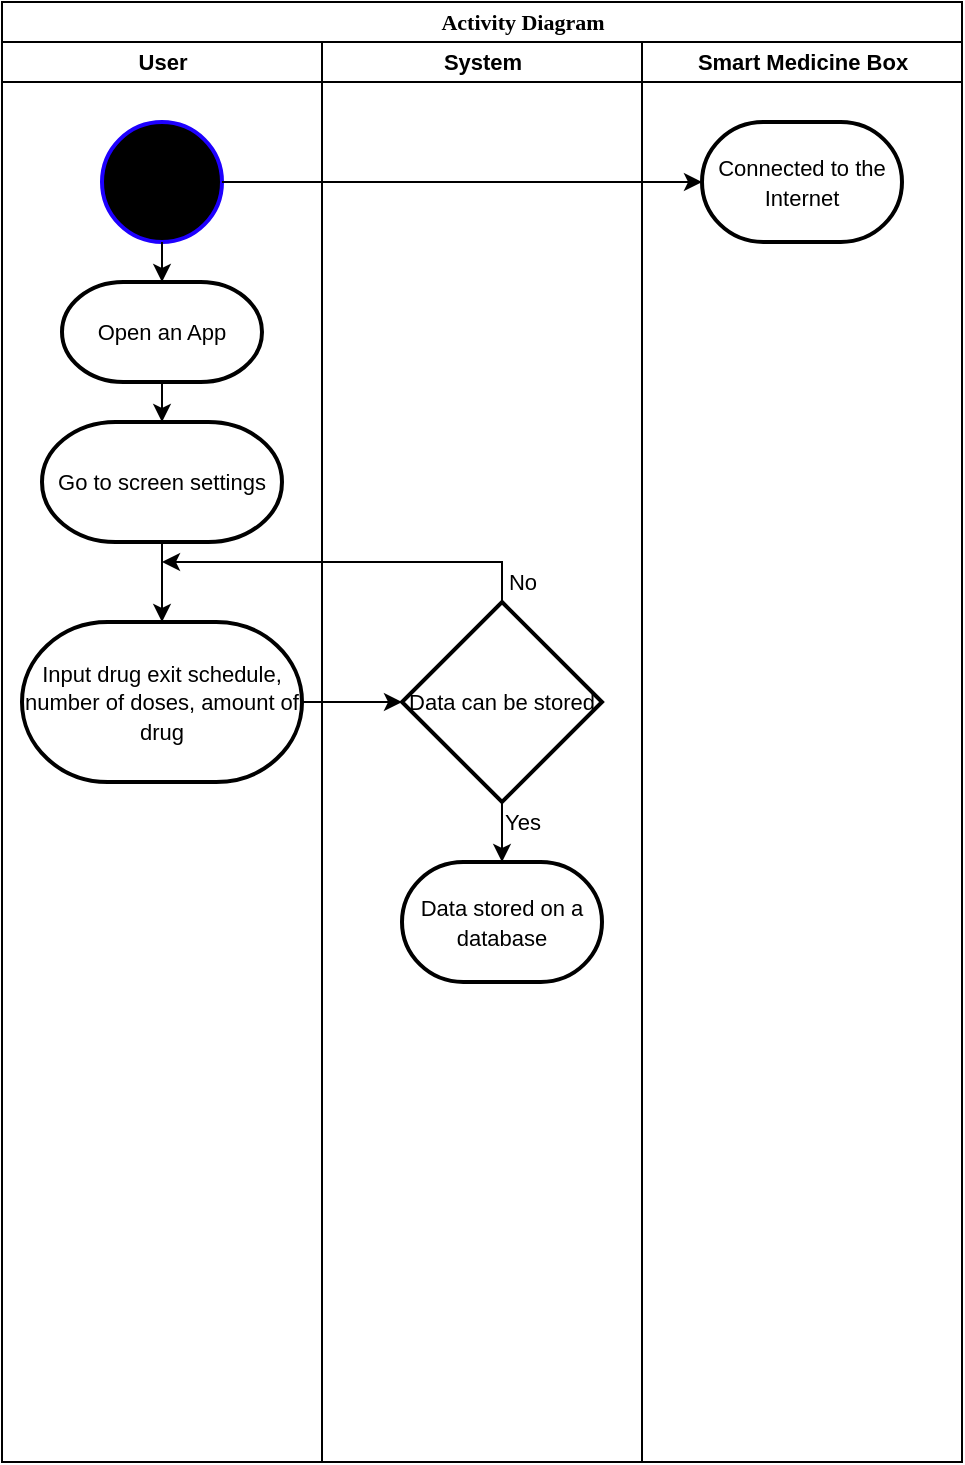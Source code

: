 <mxfile version="23.1.5" type="github">
  <diagram name="Page-1" id="74e2e168-ea6b-b213-b513-2b3c1d86103e">
    <mxGraphModel dx="528" dy="292" grid="1" gridSize="10" guides="1" tooltips="1" connect="1" arrows="1" fold="1" page="1" pageScale="1" pageWidth="1100" pageHeight="850" background="none" math="0" shadow="0">
      <root>
        <mxCell id="0" />
        <mxCell id="1" parent="0" />
        <mxCell id="77e6c97f196da883-1" value="&lt;blockquote style=&quot;margin: 0 0 0 40px; border: none; padding: 0px;&quot;&gt;&lt;font style=&quot;font-size: 11px;&quot; face=&quot;times&quot;&gt;Activity Diagram&lt;/font&gt;&lt;/blockquote&gt;" style="swimlane;html=1;childLayout=stackLayout;startSize=20;rounded=0;shadow=0;labelBackgroundColor=none;strokeWidth=1;fontFamily=Verdana;fontSize=8;align=center;" parent="1" vertex="1">
          <mxGeometry x="240" y="100" width="480" height="730" as="geometry">
            <mxRectangle x="-90" y="110" width="60" height="20" as="alternateBounds" />
          </mxGeometry>
        </mxCell>
        <mxCell id="77e6c97f196da883-2" value="&lt;font style=&quot;font-size: 11px;&quot;&gt;User&lt;/font&gt;" style="swimlane;html=1;startSize=20;" parent="77e6c97f196da883-1" vertex="1">
          <mxGeometry y="20" width="160" height="710" as="geometry">
            <mxRectangle y="20" width="40" height="730" as="alternateBounds" />
          </mxGeometry>
        </mxCell>
        <mxCell id="2dYA4mqOsPHXv_Ml5pBK-2" value="" style="ellipse;whiteSpace=wrap;html=1;aspect=fixed;fillColor=#000000;strokeColor=#1e00ff;strokeWidth=2;" vertex="1" parent="77e6c97f196da883-2">
          <mxGeometry x="50" y="40" width="60" height="60" as="geometry" />
        </mxCell>
        <mxCell id="2dYA4mqOsPHXv_Ml5pBK-3" style="edgeStyle=orthogonalEdgeStyle;rounded=0;orthogonalLoop=1;jettySize=auto;html=1;exitX=0.5;exitY=1;exitDx=0;exitDy=0;" edge="1" parent="77e6c97f196da883-2" source="2dYA4mqOsPHXv_Ml5pBK-2">
          <mxGeometry relative="1" as="geometry">
            <mxPoint x="80.0" y="120" as="targetPoint" />
          </mxGeometry>
        </mxCell>
        <mxCell id="2dYA4mqOsPHXv_Ml5pBK-11" value="&lt;font style=&quot;font-size: 11px;&quot;&gt;Go to screen settings&lt;/font&gt;" style="strokeWidth=2;html=1;shape=mxgraph.flowchart.terminator;whiteSpace=wrap;" vertex="1" parent="77e6c97f196da883-2">
          <mxGeometry x="20" y="190" width="120" height="60" as="geometry" />
        </mxCell>
        <mxCell id="2dYA4mqOsPHXv_Ml5pBK-13" value="&lt;font style=&quot;font-size: 11px;&quot;&gt;Input drug exit schedule, number of doses, amount of drug&lt;/font&gt;" style="strokeWidth=2;html=1;shape=mxgraph.flowchart.terminator;whiteSpace=wrap;" vertex="1" parent="77e6c97f196da883-2">
          <mxGeometry x="10" y="290" width="140" height="80" as="geometry" />
        </mxCell>
        <mxCell id="2dYA4mqOsPHXv_Ml5pBK-12" style="edgeStyle=orthogonalEdgeStyle;rounded=0;orthogonalLoop=1;jettySize=auto;html=1;exitX=0.5;exitY=1;exitDx=0;exitDy=0;exitPerimeter=0;" edge="1" parent="77e6c97f196da883-2" source="2dYA4mqOsPHXv_Ml5pBK-11" target="2dYA4mqOsPHXv_Ml5pBK-13">
          <mxGeometry relative="1" as="geometry">
            <mxPoint x="80" y="280" as="targetPoint" />
          </mxGeometry>
        </mxCell>
        <mxCell id="2dYA4mqOsPHXv_Ml5pBK-16" style="edgeStyle=orthogonalEdgeStyle;rounded=0;orthogonalLoop=1;jettySize=auto;html=1;exitX=0.5;exitY=0;exitDx=0;exitDy=0;exitPerimeter=0;" edge="1" parent="77e6c97f196da883-2" source="2dYA4mqOsPHXv_Ml5pBK-15">
          <mxGeometry relative="1" as="geometry">
            <mxPoint x="80" y="260.001" as="targetPoint" />
            <mxPoint x="250" y="269.74" as="sourcePoint" />
            <Array as="points">
              <mxPoint x="250" y="260" />
            </Array>
          </mxGeometry>
        </mxCell>
        <mxCell id="2dYA4mqOsPHXv_Ml5pBK-17" value="No" style="edgeLabel;html=1;align=center;verticalAlign=middle;resizable=0;points=[];rotation=0;" vertex="1" connectable="0" parent="2dYA4mqOsPHXv_Ml5pBK-16">
          <mxGeometry x="-0.776" y="1" relative="1" as="geometry">
            <mxPoint x="11" y="9" as="offset" />
          </mxGeometry>
        </mxCell>
        <mxCell id="77e6c97f196da883-3" value="&lt;font style=&quot;font-size: 11px;&quot;&gt;System&lt;/font&gt;" style="swimlane;html=1;startSize=20;" parent="77e6c97f196da883-1" vertex="1">
          <mxGeometry x="160" y="20" width="160" height="710" as="geometry" />
        </mxCell>
        <mxCell id="2dYA4mqOsPHXv_Ml5pBK-9" value="&lt;font style=&quot;font-size: 11px;&quot;&gt;Open an App&lt;/font&gt;" style="strokeWidth=2;html=1;shape=mxgraph.flowchart.terminator;whiteSpace=wrap;" vertex="1" parent="77e6c97f196da883-3">
          <mxGeometry x="-130" y="120" width="100" height="50" as="geometry" />
        </mxCell>
        <mxCell id="2dYA4mqOsPHXv_Ml5pBK-15" value="&lt;font style=&quot;font-size: 11px;&quot;&gt;Data can be stored&lt;/font&gt;" style="strokeWidth=2;html=1;shape=mxgraph.flowchart.decision;whiteSpace=wrap;" vertex="1" parent="77e6c97f196da883-3">
          <mxGeometry x="40" y="280" width="100" height="100" as="geometry" />
        </mxCell>
        <mxCell id="2dYA4mqOsPHXv_Ml5pBK-19" value="&lt;font style=&quot;font-size: 11px;&quot;&gt;Data stored on a database&lt;/font&gt;" style="strokeWidth=2;html=1;shape=mxgraph.flowchart.terminator;whiteSpace=wrap;" vertex="1" parent="77e6c97f196da883-3">
          <mxGeometry x="40.001" y="410" width="100" height="60" as="geometry" />
        </mxCell>
        <mxCell id="2dYA4mqOsPHXv_Ml5pBK-18" style="edgeStyle=orthogonalEdgeStyle;rounded=0;orthogonalLoop=1;jettySize=auto;html=1;exitX=0.5;exitY=1;exitDx=0;exitDy=0;exitPerimeter=0;" edge="1" parent="77e6c97f196da883-3" source="2dYA4mqOsPHXv_Ml5pBK-15" target="2dYA4mqOsPHXv_Ml5pBK-19">
          <mxGeometry relative="1" as="geometry">
            <mxPoint x="90.421" y="390" as="targetPoint" />
          </mxGeometry>
        </mxCell>
        <mxCell id="2dYA4mqOsPHXv_Ml5pBK-20" value="Yes" style="edgeLabel;html=1;align=center;verticalAlign=middle;resizable=0;points=[];" vertex="1" connectable="0" parent="2dYA4mqOsPHXv_Ml5pBK-18">
          <mxGeometry x="0.154" relative="1" as="geometry">
            <mxPoint x="10" y="-1" as="offset" />
          </mxGeometry>
        </mxCell>
        <mxCell id="77e6c97f196da883-4" value="&lt;font style=&quot;font-size: 11px;&quot;&gt;Smart Medicine Box&lt;/font&gt;" style="swimlane;html=1;startSize=20;" parent="77e6c97f196da883-1" vertex="1">
          <mxGeometry x="320" y="20" width="160" height="710" as="geometry" />
        </mxCell>
        <mxCell id="2dYA4mqOsPHXv_Ml5pBK-22" value="&lt;font style=&quot;font-size: 11px;&quot;&gt;Connected to the Internet&lt;/font&gt;" style="strokeWidth=2;html=1;shape=mxgraph.flowchart.terminator;whiteSpace=wrap;" vertex="1" parent="77e6c97f196da883-4">
          <mxGeometry x="30" y="40.003" width="100" height="60" as="geometry" />
        </mxCell>
        <mxCell id="2dYA4mqOsPHXv_Ml5pBK-10" style="edgeStyle=orthogonalEdgeStyle;rounded=0;orthogonalLoop=1;jettySize=auto;html=1;exitX=0.5;exitY=1;exitDx=0;exitDy=0;exitPerimeter=0;" edge="1" parent="77e6c97f196da883-1" source="2dYA4mqOsPHXv_Ml5pBK-9" target="2dYA4mqOsPHXv_Ml5pBK-11">
          <mxGeometry relative="1" as="geometry">
            <mxPoint x="80.261" y="220" as="targetPoint" />
          </mxGeometry>
        </mxCell>
        <mxCell id="2dYA4mqOsPHXv_Ml5pBK-14" style="edgeStyle=orthogonalEdgeStyle;rounded=0;orthogonalLoop=1;jettySize=auto;html=1;exitX=1;exitY=0.5;exitDx=0;exitDy=0;exitPerimeter=0;" edge="1" parent="77e6c97f196da883-1" source="2dYA4mqOsPHXv_Ml5pBK-13" target="2dYA4mqOsPHXv_Ml5pBK-15">
          <mxGeometry relative="1" as="geometry">
            <mxPoint x="200" y="329.826" as="targetPoint" />
          </mxGeometry>
        </mxCell>
        <mxCell id="2dYA4mqOsPHXv_Ml5pBK-23" style="edgeStyle=orthogonalEdgeStyle;rounded=0;orthogonalLoop=1;jettySize=auto;html=1;exitX=1;exitY=0.5;exitDx=0;exitDy=0;entryX=0;entryY=0.5;entryDx=0;entryDy=0;entryPerimeter=0;" edge="1" parent="77e6c97f196da883-1" source="2dYA4mqOsPHXv_Ml5pBK-2" target="2dYA4mqOsPHXv_Ml5pBK-22">
          <mxGeometry relative="1" as="geometry" />
        </mxCell>
      </root>
    </mxGraphModel>
  </diagram>
</mxfile>
